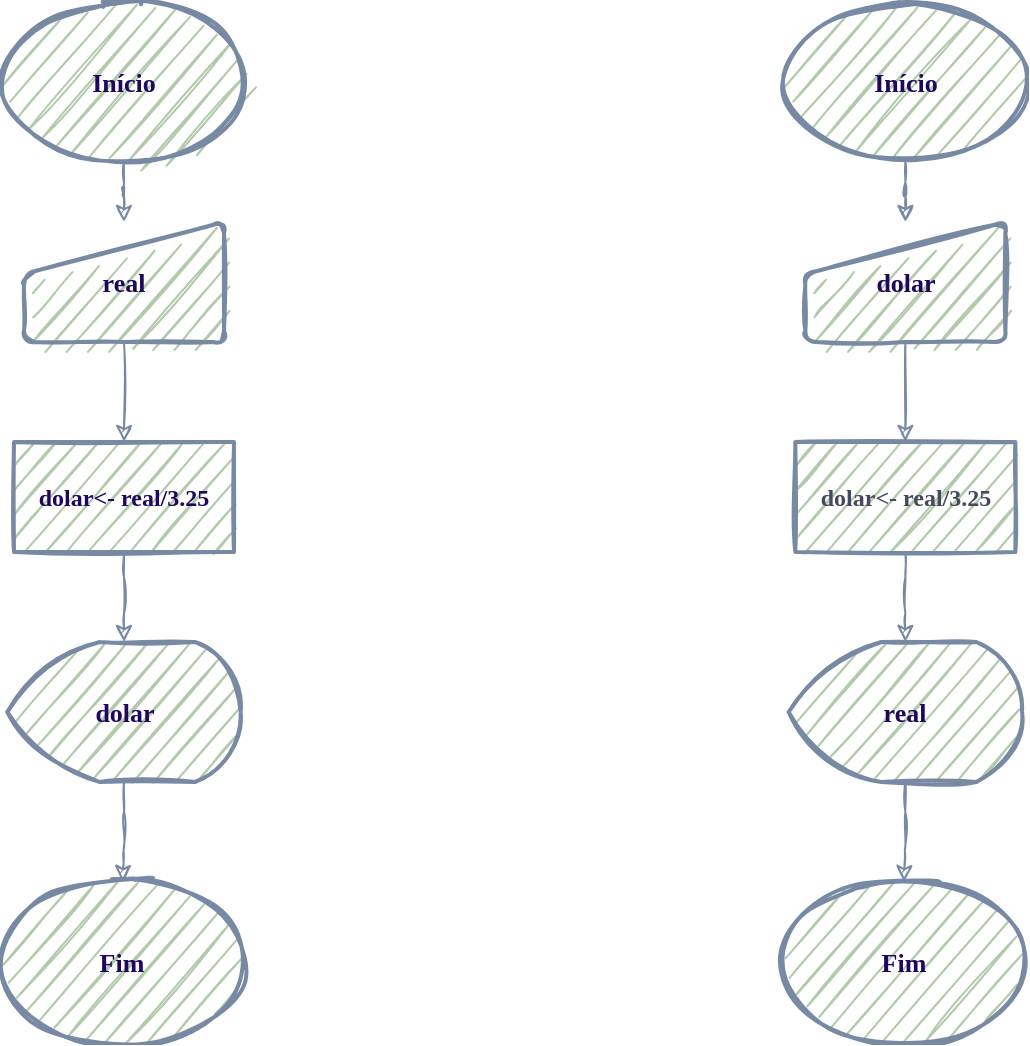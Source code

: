 <mxfile version="18.0.1" type="device"><diagram id="iFcJqIUycWfmeKq2zY1H" name="Page-1"><mxGraphModel dx="1422" dy="786" grid="1" gridSize="10" guides="1" tooltips="1" connect="1" arrows="1" fold="1" page="1" pageScale="1" pageWidth="827" pageHeight="1169" math="0" shadow="0"><root><mxCell id="0"/><mxCell id="1" parent="0"/><mxCell id="KG8Sp26T-BdaqJuboHOp-8" value="" style="edgeStyle=orthogonalEdgeStyle;rounded=0;orthogonalLoop=1;jettySize=auto;html=1;strokeColor=#788AA3;fontColor=#46495D;sketch=1;" parent="1" edge="1"><mxGeometry relative="1" as="geometry"><mxPoint x="210" y="110" as="sourcePoint"/></mxGeometry></mxCell><mxCell id="KG8Sp26T-BdaqJuboHOp-13" value="" style="edgeStyle=orthogonalEdgeStyle;rounded=0;orthogonalLoop=1;jettySize=auto;html=1;strokeColor=#788AA3;fontColor=#46495D;sketch=1;" parent="1" edge="1"><mxGeometry relative="1" as="geometry"><mxPoint x="210" y="330" as="targetPoint"/></mxGeometry></mxCell><mxCell id="KG8Sp26T-BdaqJuboHOp-26" value="" style="edgeStyle=orthogonalEdgeStyle;rounded=1;sketch=1;orthogonalLoop=1;jettySize=auto;html=1;fontColor=#46495D;strokeColor=#788AA3;fillColor=#B2C9AB;" parent="1" source="KG8Sp26T-BdaqJuboHOp-21" target="KG8Sp26T-BdaqJuboHOp-22" edge="1"><mxGeometry relative="1" as="geometry"/></mxCell><mxCell id="KG8Sp26T-BdaqJuboHOp-21" value="&lt;span style=&quot;font-size: 13px;&quot;&gt;Início&lt;/span&gt;" style="ellipse;whiteSpace=wrap;html=1;rounded=0;sketch=1;fontColor=#1E075D;strokeColor=#788AA3;fillColor=#B2C9AB;strokeWidth=2;fontStyle=1;fontSize=13;fontFamily=Comic Sans MS;" parent="1" vertex="1"><mxGeometry x="110" y="50" width="120" height="80" as="geometry"/></mxCell><mxCell id="KG8Sp26T-BdaqJuboHOp-27" value="" style="edgeStyle=orthogonalEdgeStyle;rounded=1;sketch=1;orthogonalLoop=1;jettySize=auto;html=1;fontColor=#46495D;strokeColor=#788AA3;fillColor=#B2C9AB;" parent="1" source="KG8Sp26T-BdaqJuboHOp-22" target="KG8Sp26T-BdaqJuboHOp-23" edge="1"><mxGeometry relative="1" as="geometry"/></mxCell><mxCell id="KG8Sp26T-BdaqJuboHOp-22" value="real" style="html=1;strokeWidth=2;shape=manualInput;whiteSpace=wrap;rounded=1;size=26;arcSize=11;sketch=1;fontColor=#1E075D;fillColor=#B2C9AB;strokeColor=#788AA3;fontStyle=1;fontSize=13;fontFamily=Comic Sans MS;" parent="1" vertex="1"><mxGeometry x="120" y="160" width="100" height="60" as="geometry"/></mxCell><mxCell id="KG8Sp26T-BdaqJuboHOp-28" value="" style="edgeStyle=orthogonalEdgeStyle;rounded=1;sketch=1;orthogonalLoop=1;jettySize=auto;html=1;fontColor=#46495D;strokeColor=#788AA3;fillColor=#B2C9AB;" parent="1" source="KG8Sp26T-BdaqJuboHOp-23" target="KG8Sp26T-BdaqJuboHOp-24" edge="1"><mxGeometry relative="1" as="geometry"/></mxCell><mxCell id="KG8Sp26T-BdaqJuboHOp-23" value="dolar&amp;lt;- real/3.25" style="rounded=0;whiteSpace=wrap;html=1;sketch=1;fontColor=#1E075D;strokeColor=#788AA3;strokeWidth=2;fillColor=#B2C9AB;fontStyle=1;fontSize=12;fontFamily=Comic Sans MS;" parent="1" vertex="1"><mxGeometry x="115" y="270" width="110" height="55" as="geometry"/></mxCell><mxCell id="KG8Sp26T-BdaqJuboHOp-29" value="" style="edgeStyle=orthogonalEdgeStyle;rounded=1;sketch=1;orthogonalLoop=1;jettySize=auto;html=1;fontColor=#46495D;strokeColor=#788AA3;fillColor=#B2C9AB;" parent="1" source="KG8Sp26T-BdaqJuboHOp-24" target="KG8Sp26T-BdaqJuboHOp-25" edge="1"><mxGeometry relative="1" as="geometry"/></mxCell><mxCell id="KG8Sp26T-BdaqJuboHOp-24" value="dolar" style="strokeWidth=2;html=1;shape=mxgraph.flowchart.display;whiteSpace=wrap;rounded=0;sketch=1;fontColor=#1E075D;fillColor=#B2C9AB;strokeColor=#788AA3;fontStyle=1;fontSize=13;fontFamily=Comic Sans MS;" parent="1" vertex="1"><mxGeometry x="111.66" y="370" width="116.67" height="70" as="geometry"/></mxCell><mxCell id="KG8Sp26T-BdaqJuboHOp-25" value="Fim" style="ellipse;whiteSpace=wrap;html=1;rounded=0;sketch=1;fontColor=#1E075D;strokeColor=#788AA3;strokeWidth=2;fillColor=#B2C9AB;fontStyle=1;fontSize=13;fontFamily=Comic Sans MS;" parent="1" vertex="1"><mxGeometry x="109.33" y="490" width="120" height="80" as="geometry"/></mxCell><mxCell id="KG8Sp26T-BdaqJuboHOp-30" value="" style="edgeStyle=orthogonalEdgeStyle;rounded=1;sketch=1;orthogonalLoop=1;jettySize=auto;html=1;fontColor=#46495D;strokeColor=#788AA3;fillColor=#B2C9AB;" parent="1" source="KG8Sp26T-BdaqJuboHOp-31" target="KG8Sp26T-BdaqJuboHOp-33" edge="1"><mxGeometry relative="1" as="geometry"/></mxCell><mxCell id="KG8Sp26T-BdaqJuboHOp-31" value="&lt;font&gt;Início&lt;/font&gt;" style="ellipse;whiteSpace=wrap;html=1;rounded=0;sketch=1;fontColor=#1E075D;strokeColor=#788AA3;fillColor=#B2C9AB;strokeWidth=2;fontStyle=1;fontSize=13;fontFamily=Comic Sans MS;" parent="1" vertex="1"><mxGeometry x="500.67" y="50" width="120" height="80" as="geometry"/></mxCell><mxCell id="KG8Sp26T-BdaqJuboHOp-32" value="" style="edgeStyle=orthogonalEdgeStyle;rounded=1;sketch=1;orthogonalLoop=1;jettySize=auto;html=1;fontColor=#46495D;strokeColor=#788AA3;fillColor=#B2C9AB;" parent="1" source="KG8Sp26T-BdaqJuboHOp-33" target="KG8Sp26T-BdaqJuboHOp-35" edge="1"><mxGeometry relative="1" as="geometry"/></mxCell><mxCell id="KG8Sp26T-BdaqJuboHOp-33" value="dolar" style="html=1;strokeWidth=2;shape=manualInput;whiteSpace=wrap;rounded=1;size=26;arcSize=11;sketch=1;fontColor=#1E075D;fillColor=#B2C9AB;strokeColor=#788AA3;fontStyle=1;fontSize=13;fontFamily=Comic Sans MS;" parent="1" vertex="1"><mxGeometry x="510.67" y="160" width="100" height="60" as="geometry"/></mxCell><mxCell id="KG8Sp26T-BdaqJuboHOp-34" value="" style="edgeStyle=orthogonalEdgeStyle;rounded=1;sketch=1;orthogonalLoop=1;jettySize=auto;html=1;fontColor=#46495D;strokeColor=#788AA3;fillColor=#B2C9AB;" parent="1" source="KG8Sp26T-BdaqJuboHOp-35" target="KG8Sp26T-BdaqJuboHOp-37" edge="1"><mxGeometry relative="1" as="geometry"/></mxCell><mxCell id="KG8Sp26T-BdaqJuboHOp-35" value="dolar&amp;lt;- real/3.25" style="rounded=0;whiteSpace=wrap;html=1;sketch=1;fontColor=#46495D;strokeColor=#788AA3;strokeWidth=2;fillColor=#B2C9AB;fontStyle=1;fontSize=12;fontFamily=Comic Sans MS;" parent="1" vertex="1"><mxGeometry x="505.67" y="270" width="110" height="55" as="geometry"/></mxCell><mxCell id="KG8Sp26T-BdaqJuboHOp-36" value="" style="edgeStyle=orthogonalEdgeStyle;rounded=1;sketch=1;orthogonalLoop=1;jettySize=auto;html=1;fontColor=#46495D;strokeColor=#788AA3;fillColor=#B2C9AB;" parent="1" source="KG8Sp26T-BdaqJuboHOp-37" target="KG8Sp26T-BdaqJuboHOp-38" edge="1"><mxGeometry relative="1" as="geometry"/></mxCell><mxCell id="KG8Sp26T-BdaqJuboHOp-37" value="real" style="strokeWidth=2;html=1;shape=mxgraph.flowchart.display;whiteSpace=wrap;rounded=0;sketch=1;fontColor=#1E075D;fillColor=#B2C9AB;strokeColor=#788AA3;fontStyle=1;fontSize=13;fontFamily=Comic Sans MS;" parent="1" vertex="1"><mxGeometry x="502.33" y="370" width="116.67" height="70" as="geometry"/></mxCell><mxCell id="KG8Sp26T-BdaqJuboHOp-38" value="Fim" style="ellipse;whiteSpace=wrap;html=1;rounded=0;sketch=1;fontColor=#1E075D;strokeColor=#788AA3;strokeWidth=2;fillColor=#B2C9AB;fontStyle=1;fontSize=13;fontFamily=Comic Sans MS;" parent="1" vertex="1"><mxGeometry x="500" y="490" width="120" height="80" as="geometry"/></mxCell></root></mxGraphModel></diagram></mxfile>